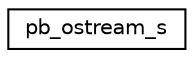digraph "Graphical Class Hierarchy"
{
 // LATEX_PDF_SIZE
  edge [fontname="Helvetica",fontsize="10",labelfontname="Helvetica",labelfontsize="10"];
  node [fontname="Helvetica",fontsize="10",shape=record];
  rankdir="LR";
  Node0 [label="pb_ostream_s",height=0.2,width=0.4,color="black", fillcolor="white", style="filled",URL="$structpb__ostream__s.html",tooltip=" "];
}
